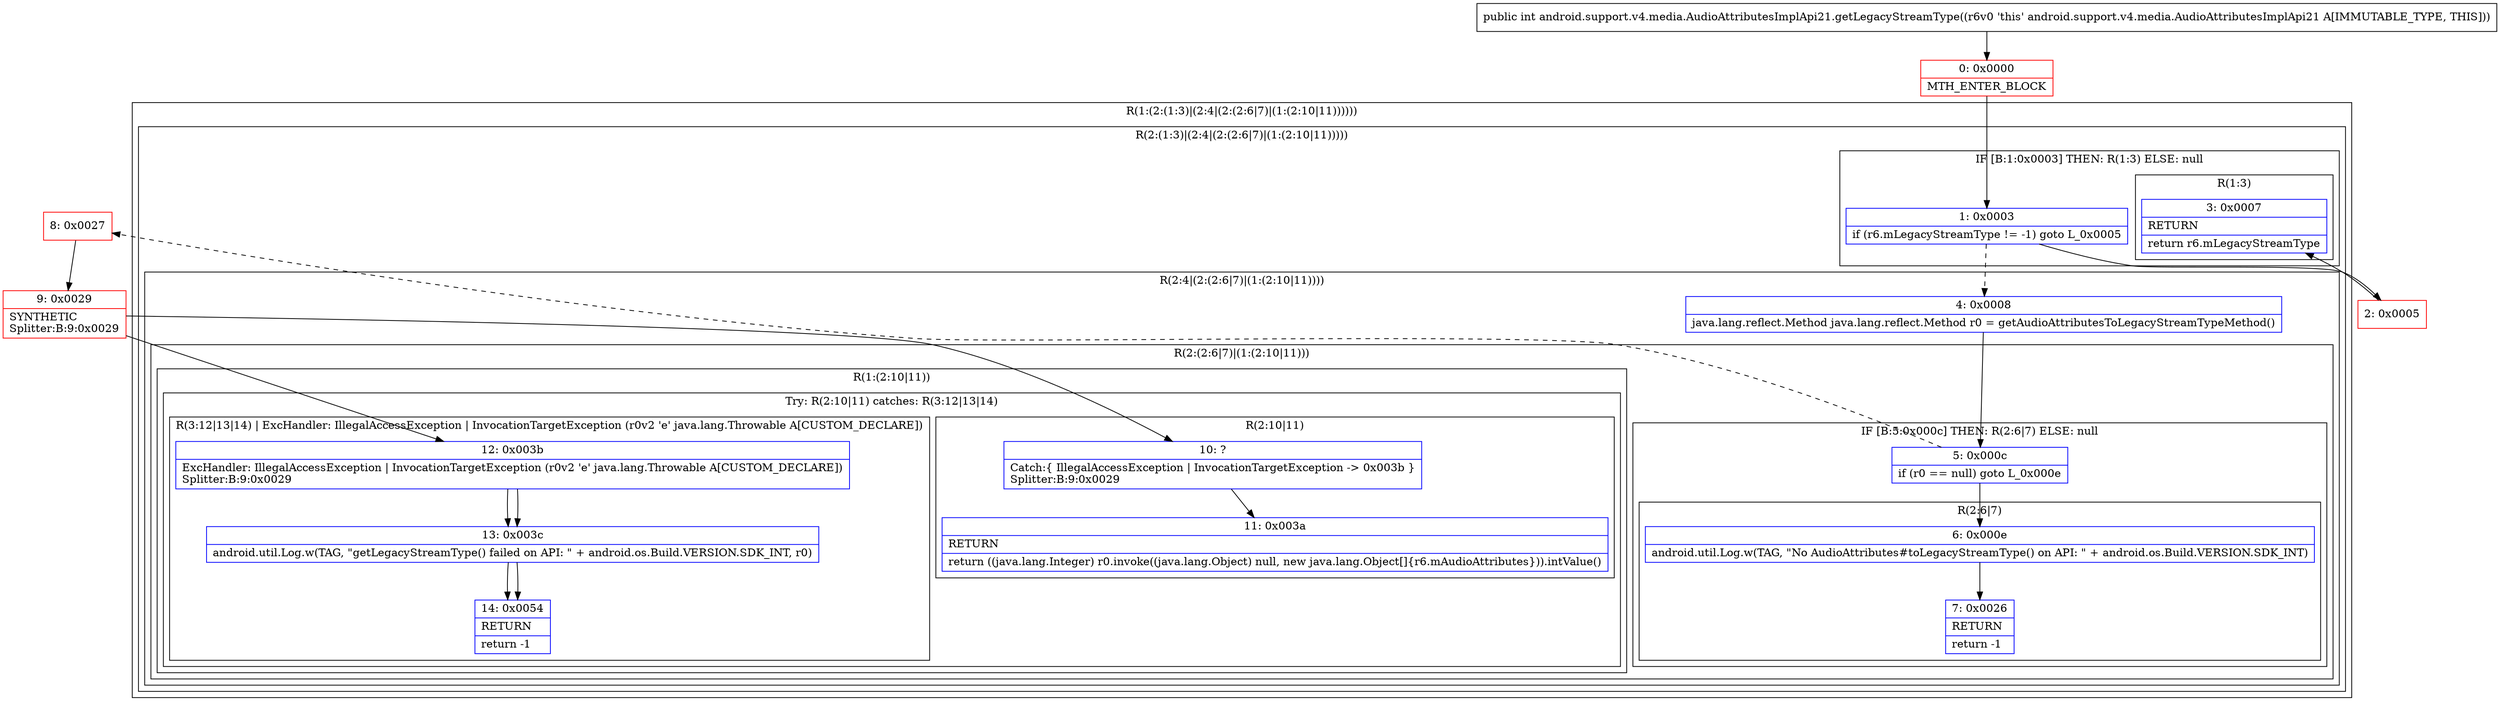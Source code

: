 digraph "CFG forandroid.support.v4.media.AudioAttributesImplApi21.getLegacyStreamType()I" {
subgraph cluster_Region_1890812163 {
label = "R(1:(2:(1:3)|(2:4|(2:(2:6|7)|(1:(2:10|11))))))";
node [shape=record,color=blue];
subgraph cluster_Region_1115326486 {
label = "R(2:(1:3)|(2:4|(2:(2:6|7)|(1:(2:10|11)))))";
node [shape=record,color=blue];
subgraph cluster_IfRegion_226281685 {
label = "IF [B:1:0x0003] THEN: R(1:3) ELSE: null";
node [shape=record,color=blue];
Node_1 [shape=record,label="{1\:\ 0x0003|if (r6.mLegacyStreamType != \-1) goto L_0x0005\l}"];
subgraph cluster_Region_1936147747 {
label = "R(1:3)";
node [shape=record,color=blue];
Node_3 [shape=record,label="{3\:\ 0x0007|RETURN\l|return r6.mLegacyStreamType\l}"];
}
}
subgraph cluster_Region_960527047 {
label = "R(2:4|(2:(2:6|7)|(1:(2:10|11))))";
node [shape=record,color=blue];
Node_4 [shape=record,label="{4\:\ 0x0008|java.lang.reflect.Method java.lang.reflect.Method r0 = getAudioAttributesToLegacyStreamTypeMethod()\l}"];
subgraph cluster_Region_523266517 {
label = "R(2:(2:6|7)|(1:(2:10|11)))";
node [shape=record,color=blue];
subgraph cluster_IfRegion_813931705 {
label = "IF [B:5:0x000c] THEN: R(2:6|7) ELSE: null";
node [shape=record,color=blue];
Node_5 [shape=record,label="{5\:\ 0x000c|if (r0 == null) goto L_0x000e\l}"];
subgraph cluster_Region_161249309 {
label = "R(2:6|7)";
node [shape=record,color=blue];
Node_6 [shape=record,label="{6\:\ 0x000e|android.util.Log.w(TAG, \"No AudioAttributes#toLegacyStreamType() on API: \" + android.os.Build.VERSION.SDK_INT)\l}"];
Node_7 [shape=record,label="{7\:\ 0x0026|RETURN\l|return \-1\l}"];
}
}
subgraph cluster_Region_1657611163 {
label = "R(1:(2:10|11))";
node [shape=record,color=blue];
subgraph cluster_TryCatchRegion_734674108 {
label = "Try: R(2:10|11) catches: R(3:12|13|14)";
node [shape=record,color=blue];
subgraph cluster_Region_899640453 {
label = "R(2:10|11)";
node [shape=record,color=blue];
Node_10 [shape=record,label="{10\:\ ?|Catch:\{ IllegalAccessException \| InvocationTargetException \-\> 0x003b \}\lSplitter:B:9:0x0029\l}"];
Node_11 [shape=record,label="{11\:\ 0x003a|RETURN\l|return ((java.lang.Integer) r0.invoke((java.lang.Object) null, new java.lang.Object[]\{r6.mAudioAttributes\})).intValue()\l}"];
}
subgraph cluster_Region_933791441 {
label = "R(3:12|13|14) | ExcHandler: IllegalAccessException \| InvocationTargetException (r0v2 'e' java.lang.Throwable A[CUSTOM_DECLARE])\l";
node [shape=record,color=blue];
Node_12 [shape=record,label="{12\:\ 0x003b|ExcHandler: IllegalAccessException \| InvocationTargetException (r0v2 'e' java.lang.Throwable A[CUSTOM_DECLARE])\lSplitter:B:9:0x0029\l}"];
Node_13 [shape=record,label="{13\:\ 0x003c|android.util.Log.w(TAG, \"getLegacyStreamType() failed on API: \" + android.os.Build.VERSION.SDK_INT, r0)\l}"];
Node_14 [shape=record,label="{14\:\ 0x0054|RETURN\l|return \-1\l}"];
}
}
}
}
}
}
}
subgraph cluster_Region_933791441 {
label = "R(3:12|13|14) | ExcHandler: IllegalAccessException \| InvocationTargetException (r0v2 'e' java.lang.Throwable A[CUSTOM_DECLARE])\l";
node [shape=record,color=blue];
Node_12 [shape=record,label="{12\:\ 0x003b|ExcHandler: IllegalAccessException \| InvocationTargetException (r0v2 'e' java.lang.Throwable A[CUSTOM_DECLARE])\lSplitter:B:9:0x0029\l}"];
Node_13 [shape=record,label="{13\:\ 0x003c|android.util.Log.w(TAG, \"getLegacyStreamType() failed on API: \" + android.os.Build.VERSION.SDK_INT, r0)\l}"];
Node_14 [shape=record,label="{14\:\ 0x0054|RETURN\l|return \-1\l}"];
}
Node_0 [shape=record,color=red,label="{0\:\ 0x0000|MTH_ENTER_BLOCK\l}"];
Node_2 [shape=record,color=red,label="{2\:\ 0x0005}"];
Node_8 [shape=record,color=red,label="{8\:\ 0x0027}"];
Node_9 [shape=record,color=red,label="{9\:\ 0x0029|SYNTHETIC\lSplitter:B:9:0x0029\l}"];
MethodNode[shape=record,label="{public int android.support.v4.media.AudioAttributesImplApi21.getLegacyStreamType((r6v0 'this' android.support.v4.media.AudioAttributesImplApi21 A[IMMUTABLE_TYPE, THIS])) }"];
MethodNode -> Node_0;
Node_1 -> Node_2;
Node_1 -> Node_4[style=dashed];
Node_4 -> Node_5;
Node_5 -> Node_6;
Node_5 -> Node_8[style=dashed];
Node_6 -> Node_7;
Node_10 -> Node_11;
Node_12 -> Node_13;
Node_13 -> Node_14;
Node_12 -> Node_13;
Node_13 -> Node_14;
Node_0 -> Node_1;
Node_2 -> Node_3;
Node_8 -> Node_9;
Node_9 -> Node_10;
Node_9 -> Node_12;
}


